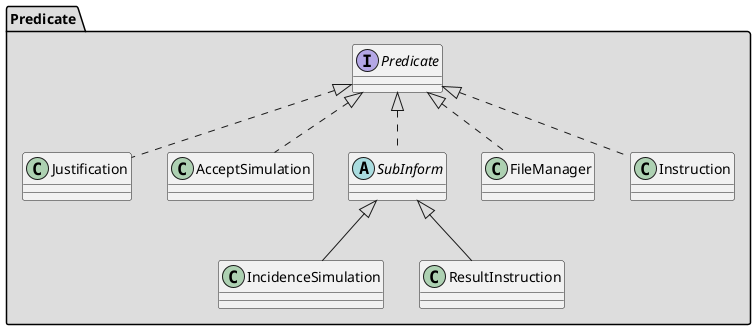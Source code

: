 @startuml{README_Predicate.png}
'!include config.skinparam
'https://plantuml.com/class-diagram
/'
Concept: Elementos que representan la información necesaria para representar los diferentes tipos de comunicación de la ontología.
AgentAction: Elementos que representas los eventos a los que responden los agentes para completar la comunicación de la ontología.
Predicate: Elementos que representan las respuestas a los eventos para completar la comunicación de la ontología.
'/

package "Predicate" #DDDDDD {
  interface Predicate
'  class AuthenticationResponse
'  abstract class Response extends AuthenticationResponse implements Predicate
  class Justification implements Predicate
  class AcceptSimulation implements Predicate
  abstract class SubInform implements Predicate
  class IncidenceSimulation extends SubInform
  class ResultInstruction extends SubInform
'  class StatusMachine extends SubInform

  class FileManager implements Predicate
'  class Show extends FileManager
'  class Make extends FileManager
'  class Modify extends FileManager
'  class Delete extends FileManager

  class Instruction implements Predicate
}



@enduml
